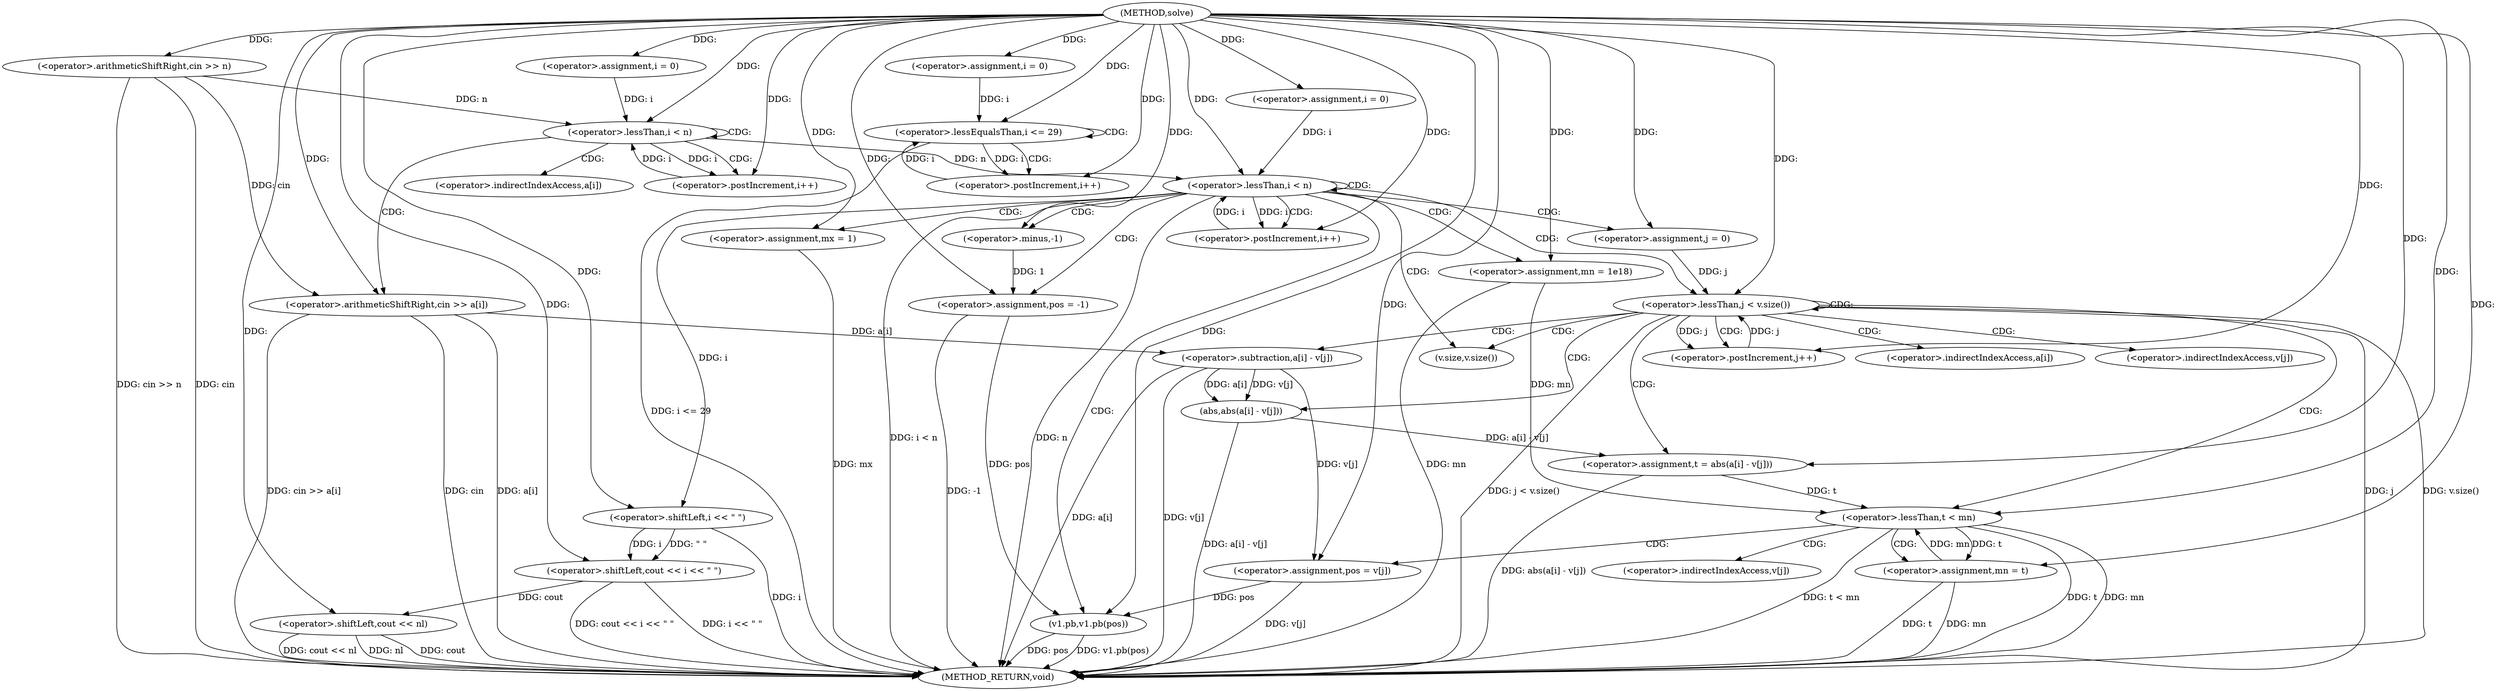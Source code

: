 digraph "solve" {  
"1000104" [label = "(METHOD,solve)" ]
"1000211" [label = "(METHOD_RETURN,void)" ]
"1000107" [label = "(<operator>.arithmeticShiftRight,cin >> n)" ]
"1000208" [label = "(<operator>.shiftLeft,cout << nl)" ]
"1000113" [label = "(<operator>.assignment,i = 0)" ]
"1000116" [label = "(<operator>.lessThan,i < n)" ]
"1000119" [label = "(<operator>.postIncrement,i++)" ]
"1000131" [label = "(<operator>.assignment,i = 0)" ]
"1000134" [label = "(<operator>.lessEqualsThan,i <= 29)" ]
"1000137" [label = "(<operator>.postIncrement,i++)" ]
"1000142" [label = "(<operator>.assignment,i = 0)" ]
"1000145" [label = "(<operator>.lessThan,i < n)" ]
"1000148" [label = "(<operator>.postIncrement,i++)" ]
"1000203" [label = "(<operator>.shiftLeft,cout << i << \" \")" ]
"1000122" [label = "(<operator>.arithmeticShiftRight,cin >> a[i])" ]
"1000152" [label = "(<operator>.assignment,mn = 1e18)" ]
"1000156" [label = "(<operator>.assignment,pos = -1)" ]
"1000161" [label = "(<operator>.assignment,mx = 1)" ]
"1000199" [label = "(v1.pb,v1.pb(pos))" ]
"1000166" [label = "(<operator>.assignment,j = 0)" ]
"1000169" [label = "(<operator>.lessThan,j < v.size())" ]
"1000172" [label = "(<operator>.postIncrement,j++)" ]
"1000205" [label = "(<operator>.shiftLeft,i << \" \")" ]
"1000158" [label = "(<operator>.minus,-1)" ]
"1000176" [label = "(<operator>.assignment,t = abs(a[i] - v[j]))" ]
"1000187" [label = "(<operator>.lessThan,t < mn)" ]
"1000178" [label = "(abs,abs(a[i] - v[j]))" ]
"1000191" [label = "(<operator>.assignment,mn = t)" ]
"1000194" [label = "(<operator>.assignment,pos = v[j])" ]
"1000179" [label = "(<operator>.subtraction,a[i] - v[j])" ]
"1000124" [label = "(<operator>.indirectIndexAccess,a[i])" ]
"1000171" [label = "(v.size,v.size())" ]
"1000180" [label = "(<operator>.indirectIndexAccess,a[i])" ]
"1000183" [label = "(<operator>.indirectIndexAccess,v[j])" ]
"1000196" [label = "(<operator>.indirectIndexAccess,v[j])" ]
  "1000107" -> "1000211"  [ label = "DDG: cin"] 
  "1000107" -> "1000211"  [ label = "DDG: cin >> n"] 
  "1000134" -> "1000211"  [ label = "DDG: i <= 29"] 
  "1000145" -> "1000211"  [ label = "DDG: n"] 
  "1000145" -> "1000211"  [ label = "DDG: i < n"] 
  "1000205" -> "1000211"  [ label = "DDG: i"] 
  "1000203" -> "1000211"  [ label = "DDG: i << \" \""] 
  "1000203" -> "1000211"  [ label = "DDG: cout << i << \" \""] 
  "1000208" -> "1000211"  [ label = "DDG: cout"] 
  "1000208" -> "1000211"  [ label = "DDG: cout << nl"] 
  "1000152" -> "1000211"  [ label = "DDG: mn"] 
  "1000156" -> "1000211"  [ label = "DDG: -1"] 
  "1000161" -> "1000211"  [ label = "DDG: mx"] 
  "1000169" -> "1000211"  [ label = "DDG: j"] 
  "1000169" -> "1000211"  [ label = "DDG: v.size()"] 
  "1000169" -> "1000211"  [ label = "DDG: j < v.size()"] 
  "1000199" -> "1000211"  [ label = "DDG: pos"] 
  "1000199" -> "1000211"  [ label = "DDG: v1.pb(pos)"] 
  "1000179" -> "1000211"  [ label = "DDG: a[i]"] 
  "1000179" -> "1000211"  [ label = "DDG: v[j]"] 
  "1000178" -> "1000211"  [ label = "DDG: a[i] - v[j]"] 
  "1000176" -> "1000211"  [ label = "DDG: abs(a[i] - v[j])"] 
  "1000187" -> "1000211"  [ label = "DDG: t"] 
  "1000187" -> "1000211"  [ label = "DDG: mn"] 
  "1000187" -> "1000211"  [ label = "DDG: t < mn"] 
  "1000191" -> "1000211"  [ label = "DDG: mn"] 
  "1000191" -> "1000211"  [ label = "DDG: t"] 
  "1000194" -> "1000211"  [ label = "DDG: v[j]"] 
  "1000122" -> "1000211"  [ label = "DDG: cin"] 
  "1000122" -> "1000211"  [ label = "DDG: a[i]"] 
  "1000122" -> "1000211"  [ label = "DDG: cin >> a[i]"] 
  "1000208" -> "1000211"  [ label = "DDG: nl"] 
  "1000104" -> "1000107"  [ label = "DDG: "] 
  "1000104" -> "1000113"  [ label = "DDG: "] 
  "1000104" -> "1000131"  [ label = "DDG: "] 
  "1000104" -> "1000142"  [ label = "DDG: "] 
  "1000203" -> "1000208"  [ label = "DDG: cout"] 
  "1000104" -> "1000208"  [ label = "DDG: "] 
  "1000113" -> "1000116"  [ label = "DDG: i"] 
  "1000119" -> "1000116"  [ label = "DDG: i"] 
  "1000104" -> "1000116"  [ label = "DDG: "] 
  "1000107" -> "1000116"  [ label = "DDG: n"] 
  "1000116" -> "1000119"  [ label = "DDG: i"] 
  "1000104" -> "1000119"  [ label = "DDG: "] 
  "1000131" -> "1000134"  [ label = "DDG: i"] 
  "1000137" -> "1000134"  [ label = "DDG: i"] 
  "1000104" -> "1000134"  [ label = "DDG: "] 
  "1000134" -> "1000137"  [ label = "DDG: i"] 
  "1000104" -> "1000137"  [ label = "DDG: "] 
  "1000142" -> "1000145"  [ label = "DDG: i"] 
  "1000148" -> "1000145"  [ label = "DDG: i"] 
  "1000104" -> "1000145"  [ label = "DDG: "] 
  "1000116" -> "1000145"  [ label = "DDG: n"] 
  "1000145" -> "1000148"  [ label = "DDG: i"] 
  "1000104" -> "1000148"  [ label = "DDG: "] 
  "1000104" -> "1000152"  [ label = "DDG: "] 
  "1000158" -> "1000156"  [ label = "DDG: 1"] 
  "1000104" -> "1000161"  [ label = "DDG: "] 
  "1000104" -> "1000203"  [ label = "DDG: "] 
  "1000205" -> "1000203"  [ label = "DDG: \" \""] 
  "1000205" -> "1000203"  [ label = "DDG: i"] 
  "1000107" -> "1000122"  [ label = "DDG: cin"] 
  "1000104" -> "1000122"  [ label = "DDG: "] 
  "1000104" -> "1000156"  [ label = "DDG: "] 
  "1000104" -> "1000166"  [ label = "DDG: "] 
  "1000156" -> "1000199"  [ label = "DDG: pos"] 
  "1000194" -> "1000199"  [ label = "DDG: pos"] 
  "1000104" -> "1000199"  [ label = "DDG: "] 
  "1000145" -> "1000205"  [ label = "DDG: i"] 
  "1000104" -> "1000205"  [ label = "DDG: "] 
  "1000104" -> "1000158"  [ label = "DDG: "] 
  "1000166" -> "1000169"  [ label = "DDG: j"] 
  "1000172" -> "1000169"  [ label = "DDG: j"] 
  "1000104" -> "1000169"  [ label = "DDG: "] 
  "1000169" -> "1000172"  [ label = "DDG: j"] 
  "1000104" -> "1000172"  [ label = "DDG: "] 
  "1000178" -> "1000176"  [ label = "DDG: a[i] - v[j]"] 
  "1000104" -> "1000176"  [ label = "DDG: "] 
  "1000179" -> "1000178"  [ label = "DDG: v[j]"] 
  "1000179" -> "1000178"  [ label = "DDG: a[i]"] 
  "1000176" -> "1000187"  [ label = "DDG: t"] 
  "1000104" -> "1000187"  [ label = "DDG: "] 
  "1000152" -> "1000187"  [ label = "DDG: mn"] 
  "1000191" -> "1000187"  [ label = "DDG: mn"] 
  "1000187" -> "1000191"  [ label = "DDG: t"] 
  "1000104" -> "1000191"  [ label = "DDG: "] 
  "1000179" -> "1000194"  [ label = "DDG: v[j]"] 
  "1000122" -> "1000179"  [ label = "DDG: a[i]"] 
  "1000104" -> "1000194"  [ label = "DDG: "] 
  "1000116" -> "1000119"  [ label = "CDG: "] 
  "1000116" -> "1000122"  [ label = "CDG: "] 
  "1000116" -> "1000116"  [ label = "CDG: "] 
  "1000116" -> "1000124"  [ label = "CDG: "] 
  "1000134" -> "1000137"  [ label = "CDG: "] 
  "1000134" -> "1000134"  [ label = "CDG: "] 
  "1000145" -> "1000156"  [ label = "CDG: "] 
  "1000145" -> "1000161"  [ label = "CDG: "] 
  "1000145" -> "1000199"  [ label = "CDG: "] 
  "1000145" -> "1000152"  [ label = "CDG: "] 
  "1000145" -> "1000166"  [ label = "CDG: "] 
  "1000145" -> "1000148"  [ label = "CDG: "] 
  "1000145" -> "1000169"  [ label = "CDG: "] 
  "1000145" -> "1000158"  [ label = "CDG: "] 
  "1000145" -> "1000145"  [ label = "CDG: "] 
  "1000145" -> "1000171"  [ label = "CDG: "] 
  "1000169" -> "1000180"  [ label = "CDG: "] 
  "1000169" -> "1000183"  [ label = "CDG: "] 
  "1000169" -> "1000172"  [ label = "CDG: "] 
  "1000169" -> "1000169"  [ label = "CDG: "] 
  "1000169" -> "1000178"  [ label = "CDG: "] 
  "1000169" -> "1000171"  [ label = "CDG: "] 
  "1000169" -> "1000179"  [ label = "CDG: "] 
  "1000169" -> "1000176"  [ label = "CDG: "] 
  "1000169" -> "1000187"  [ label = "CDG: "] 
  "1000187" -> "1000191"  [ label = "CDG: "] 
  "1000187" -> "1000196"  [ label = "CDG: "] 
  "1000187" -> "1000194"  [ label = "CDG: "] 
}
